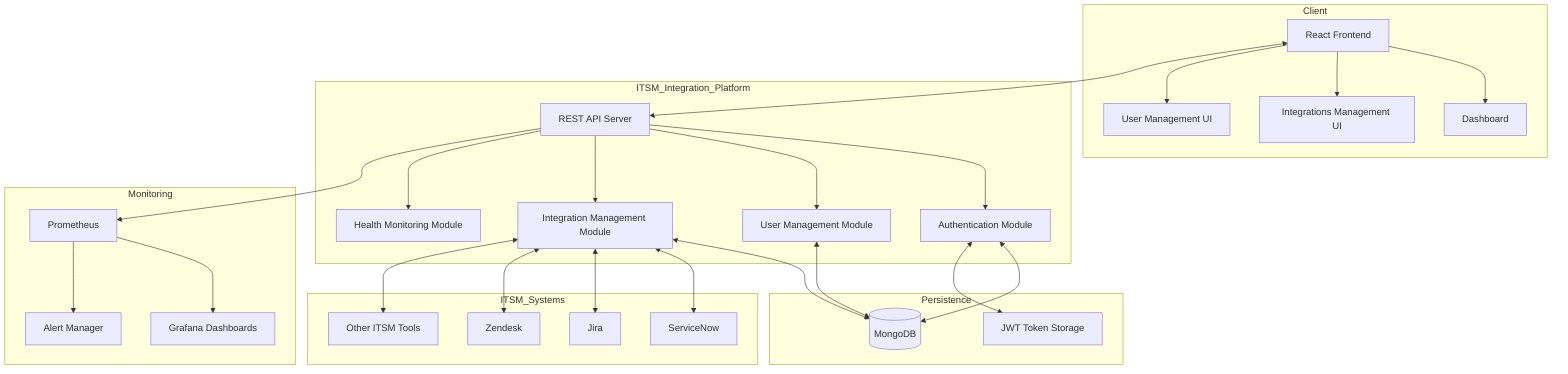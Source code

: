 flowchart TB
    subgraph Client
        UI[React Frontend]
        Dashboard[Dashboard]
        IntegrationsUI[Integrations Management UI]
        UsersUI[User Management UI]
        
        UI --> Dashboard
        UI --> IntegrationsUI
        UI --> UsersUI
    end
    
    subgraph ITSM_Integration_Platform
        API[REST API Server]
        AuthModule[Authentication Module]
        UserModule[User Management Module]
        IntegrationModule[Integration Management Module]
        HealthModule[Health Monitoring Module]
        
        API --> AuthModule
        API --> UserModule
        API --> IntegrationModule
        API --> HealthModule
    end
    
    subgraph Persistence
        MongoDB[(MongoDB)]
        TokenStorage[JWT Token Storage]
    end
    
    subgraph ITSM_Systems
        ServiceNow[ServiceNow]
        Jira[Jira]
        Zendesk[Zendesk]
        Other[Other ITSM Tools]
    end
    
    subgraph Monitoring
        Prometheus[Prometheus]
        Grafana[Grafana Dashboards]
        AlertManager[Alert Manager]
    end
    
    UI <--> API
    AuthModule <--> MongoDB
    UserModule <--> MongoDB
    IntegrationModule <--> MongoDB
    AuthModule <--> TokenStorage
    
    IntegrationModule <--> ServiceNow
    IntegrationModule <--> Jira
    IntegrationModule <--> Zendesk
    IntegrationModule <--> Other
    
    API --> Prometheus
    Prometheus --> Grafana
    Prometheus --> AlertManager